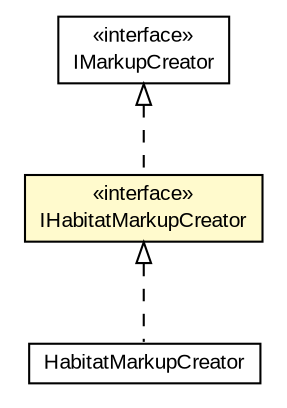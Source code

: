 #!/usr/local/bin/dot
#
# Class diagram 
# Generated by UMLGraph version R5_6-24-gf6e263 (http://www.umlgraph.org/)
#

digraph G {
	edge [fontname="arial",fontsize=10,labelfontname="arial",labelfontsize=10];
	node [fontname="arial",fontsize=10,shape=plaintext];
	nodesep=0.25;
	ranksep=0.5;
	// edu.arizona.biosemantics.semanticmarkup.markup.IMarkupCreator
	c80834 [label=<<table title="edu.arizona.biosemantics.semanticmarkup.markup.IMarkupCreator" border="0" cellborder="1" cellspacing="0" cellpadding="2" port="p" href="../../../markup/IMarkupCreator.html">
		<tr><td><table border="0" cellspacing="0" cellpadding="1">
<tr><td align="center" balign="center"> &#171;interface&#187; </td></tr>
<tr><td align="center" balign="center"> IMarkupCreator </td></tr>
		</table></td></tr>
		</table>>, URL="../../../markup/IMarkupCreator.html", fontname="arial", fontcolor="black", fontsize=10.0];
	// edu.arizona.biosemantics.semanticmarkup.markupelement.habitat.markup.IHabitatMarkupCreator
	c81015 [label=<<table title="edu.arizona.biosemantics.semanticmarkup.markupelement.habitat.markup.IHabitatMarkupCreator" border="0" cellborder="1" cellspacing="0" cellpadding="2" port="p" bgcolor="lemonChiffon" href="./IHabitatMarkupCreator.html">
		<tr><td><table border="0" cellspacing="0" cellpadding="1">
<tr><td align="center" balign="center"> &#171;interface&#187; </td></tr>
<tr><td align="center" balign="center"> IHabitatMarkupCreator </td></tr>
		</table></td></tr>
		</table>>, URL="./IHabitatMarkupCreator.html", fontname="arial", fontcolor="black", fontsize=10.0];
	// edu.arizona.biosemantics.semanticmarkup.markupelement.habitat.markup.HabitatMarkupCreator
	c81017 [label=<<table title="edu.arizona.biosemantics.semanticmarkup.markupelement.habitat.markup.HabitatMarkupCreator" border="0" cellborder="1" cellspacing="0" cellpadding="2" port="p" href="./HabitatMarkupCreator.html">
		<tr><td><table border="0" cellspacing="0" cellpadding="1">
<tr><td align="center" balign="center"> HabitatMarkupCreator </td></tr>
		</table></td></tr>
		</table>>, URL="./HabitatMarkupCreator.html", fontname="arial", fontcolor="black", fontsize=10.0];
	//edu.arizona.biosemantics.semanticmarkup.markupelement.habitat.markup.IHabitatMarkupCreator implements edu.arizona.biosemantics.semanticmarkup.markup.IMarkupCreator
	c80834:p -> c81015:p [dir=back,arrowtail=empty,style=dashed];
	//edu.arizona.biosemantics.semanticmarkup.markupelement.habitat.markup.HabitatMarkupCreator implements edu.arizona.biosemantics.semanticmarkup.markupelement.habitat.markup.IHabitatMarkupCreator
	c81015:p -> c81017:p [dir=back,arrowtail=empty,style=dashed];
}

